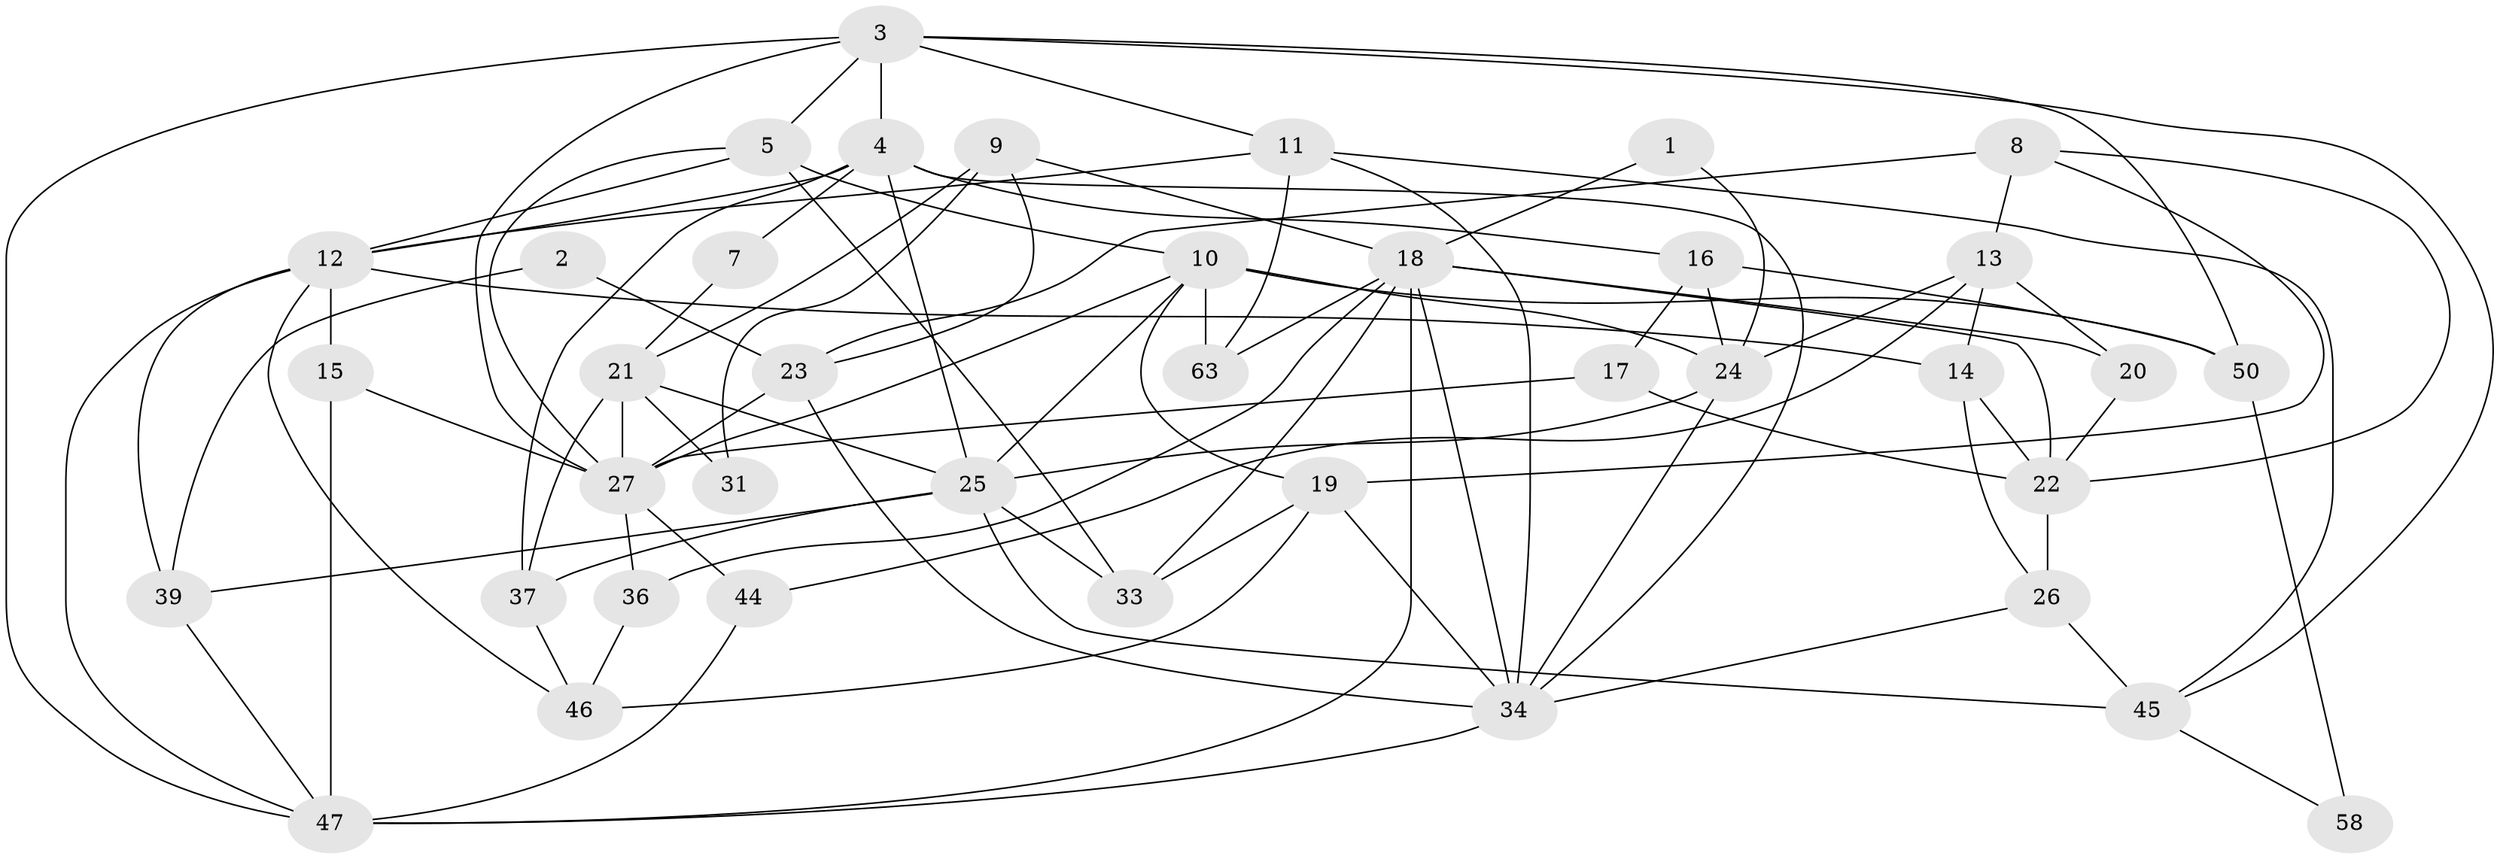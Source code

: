 // original degree distribution, {2: 0.1111111111111111, 5: 0.2222222222222222, 3: 0.30158730158730157, 4: 0.23809523809523808, 6: 0.09523809523809523, 8: 0.015873015873015872, 7: 0.015873015873015872}
// Generated by graph-tools (version 1.1) at 2025/42/03/06/25 10:42:00]
// undirected, 39 vertices, 93 edges
graph export_dot {
graph [start="1"]
  node [color=gray90,style=filled];
  1;
  2;
  3 [super="+6"];
  4 [super="+40"];
  5 [super="+54"];
  7;
  8 [super="+60"];
  9 [super="+41"];
  10 [super="+28"];
  11;
  12 [super="+29"];
  13 [super="+30"];
  14;
  15;
  16 [super="+35"];
  17;
  18 [super="+56"];
  19 [super="+61"];
  20;
  21 [super="+43"];
  22 [super="+51"];
  23 [super="+52"];
  24 [super="+57"];
  25 [super="+32"];
  26;
  27 [super="+49"];
  31;
  33;
  34 [super="+42"];
  36 [super="+53"];
  37 [super="+38"];
  39 [super="+48"];
  44;
  45 [super="+59"];
  46 [super="+55"];
  47 [super="+62"];
  50;
  58;
  63;
  1 -- 24;
  1 -- 18;
  2 -- 23;
  2 -- 39;
  3 -- 4 [weight=2];
  3 -- 27;
  3 -- 50;
  3 -- 5;
  3 -- 11;
  3 -- 45;
  3 -- 47;
  4 -- 12;
  4 -- 25;
  4 -- 37;
  4 -- 16;
  4 -- 34;
  4 -- 7;
  5 -- 33;
  5 -- 27;
  5 -- 12;
  5 -- 10;
  7 -- 21;
  8 -- 13;
  8 -- 19;
  8 -- 22;
  8 -- 23;
  9 -- 21 [weight=3];
  9 -- 18;
  9 -- 31;
  9 -- 23;
  10 -- 27;
  10 -- 63;
  10 -- 50;
  10 -- 19;
  10 -- 24;
  10 -- 25;
  11 -- 34;
  11 -- 63;
  11 -- 12;
  11 -- 45;
  12 -- 39;
  12 -- 47;
  12 -- 14;
  12 -- 15;
  12 -- 46;
  13 -- 44;
  13 -- 14;
  13 -- 24;
  13 -- 20;
  14 -- 26;
  14 -- 22;
  15 -- 47;
  15 -- 27;
  16 -- 50;
  16 -- 17;
  16 -- 24;
  17 -- 22;
  17 -- 27;
  18 -- 63;
  18 -- 20;
  18 -- 47;
  18 -- 33;
  18 -- 22;
  18 -- 34;
  18 -- 36;
  19 -- 33;
  19 -- 34;
  19 -- 46;
  20 -- 22;
  21 -- 27;
  21 -- 31;
  21 -- 25;
  21 -- 37;
  22 -- 26;
  23 -- 27;
  23 -- 34;
  24 -- 25 [weight=3];
  24 -- 34;
  25 -- 45;
  25 -- 33;
  25 -- 37;
  25 -- 39 [weight=2];
  26 -- 45 [weight=2];
  26 -- 34;
  27 -- 44;
  27 -- 36;
  34 -- 47;
  36 -- 46;
  37 -- 46;
  39 -- 47;
  44 -- 47;
  45 -- 58;
  50 -- 58;
}
